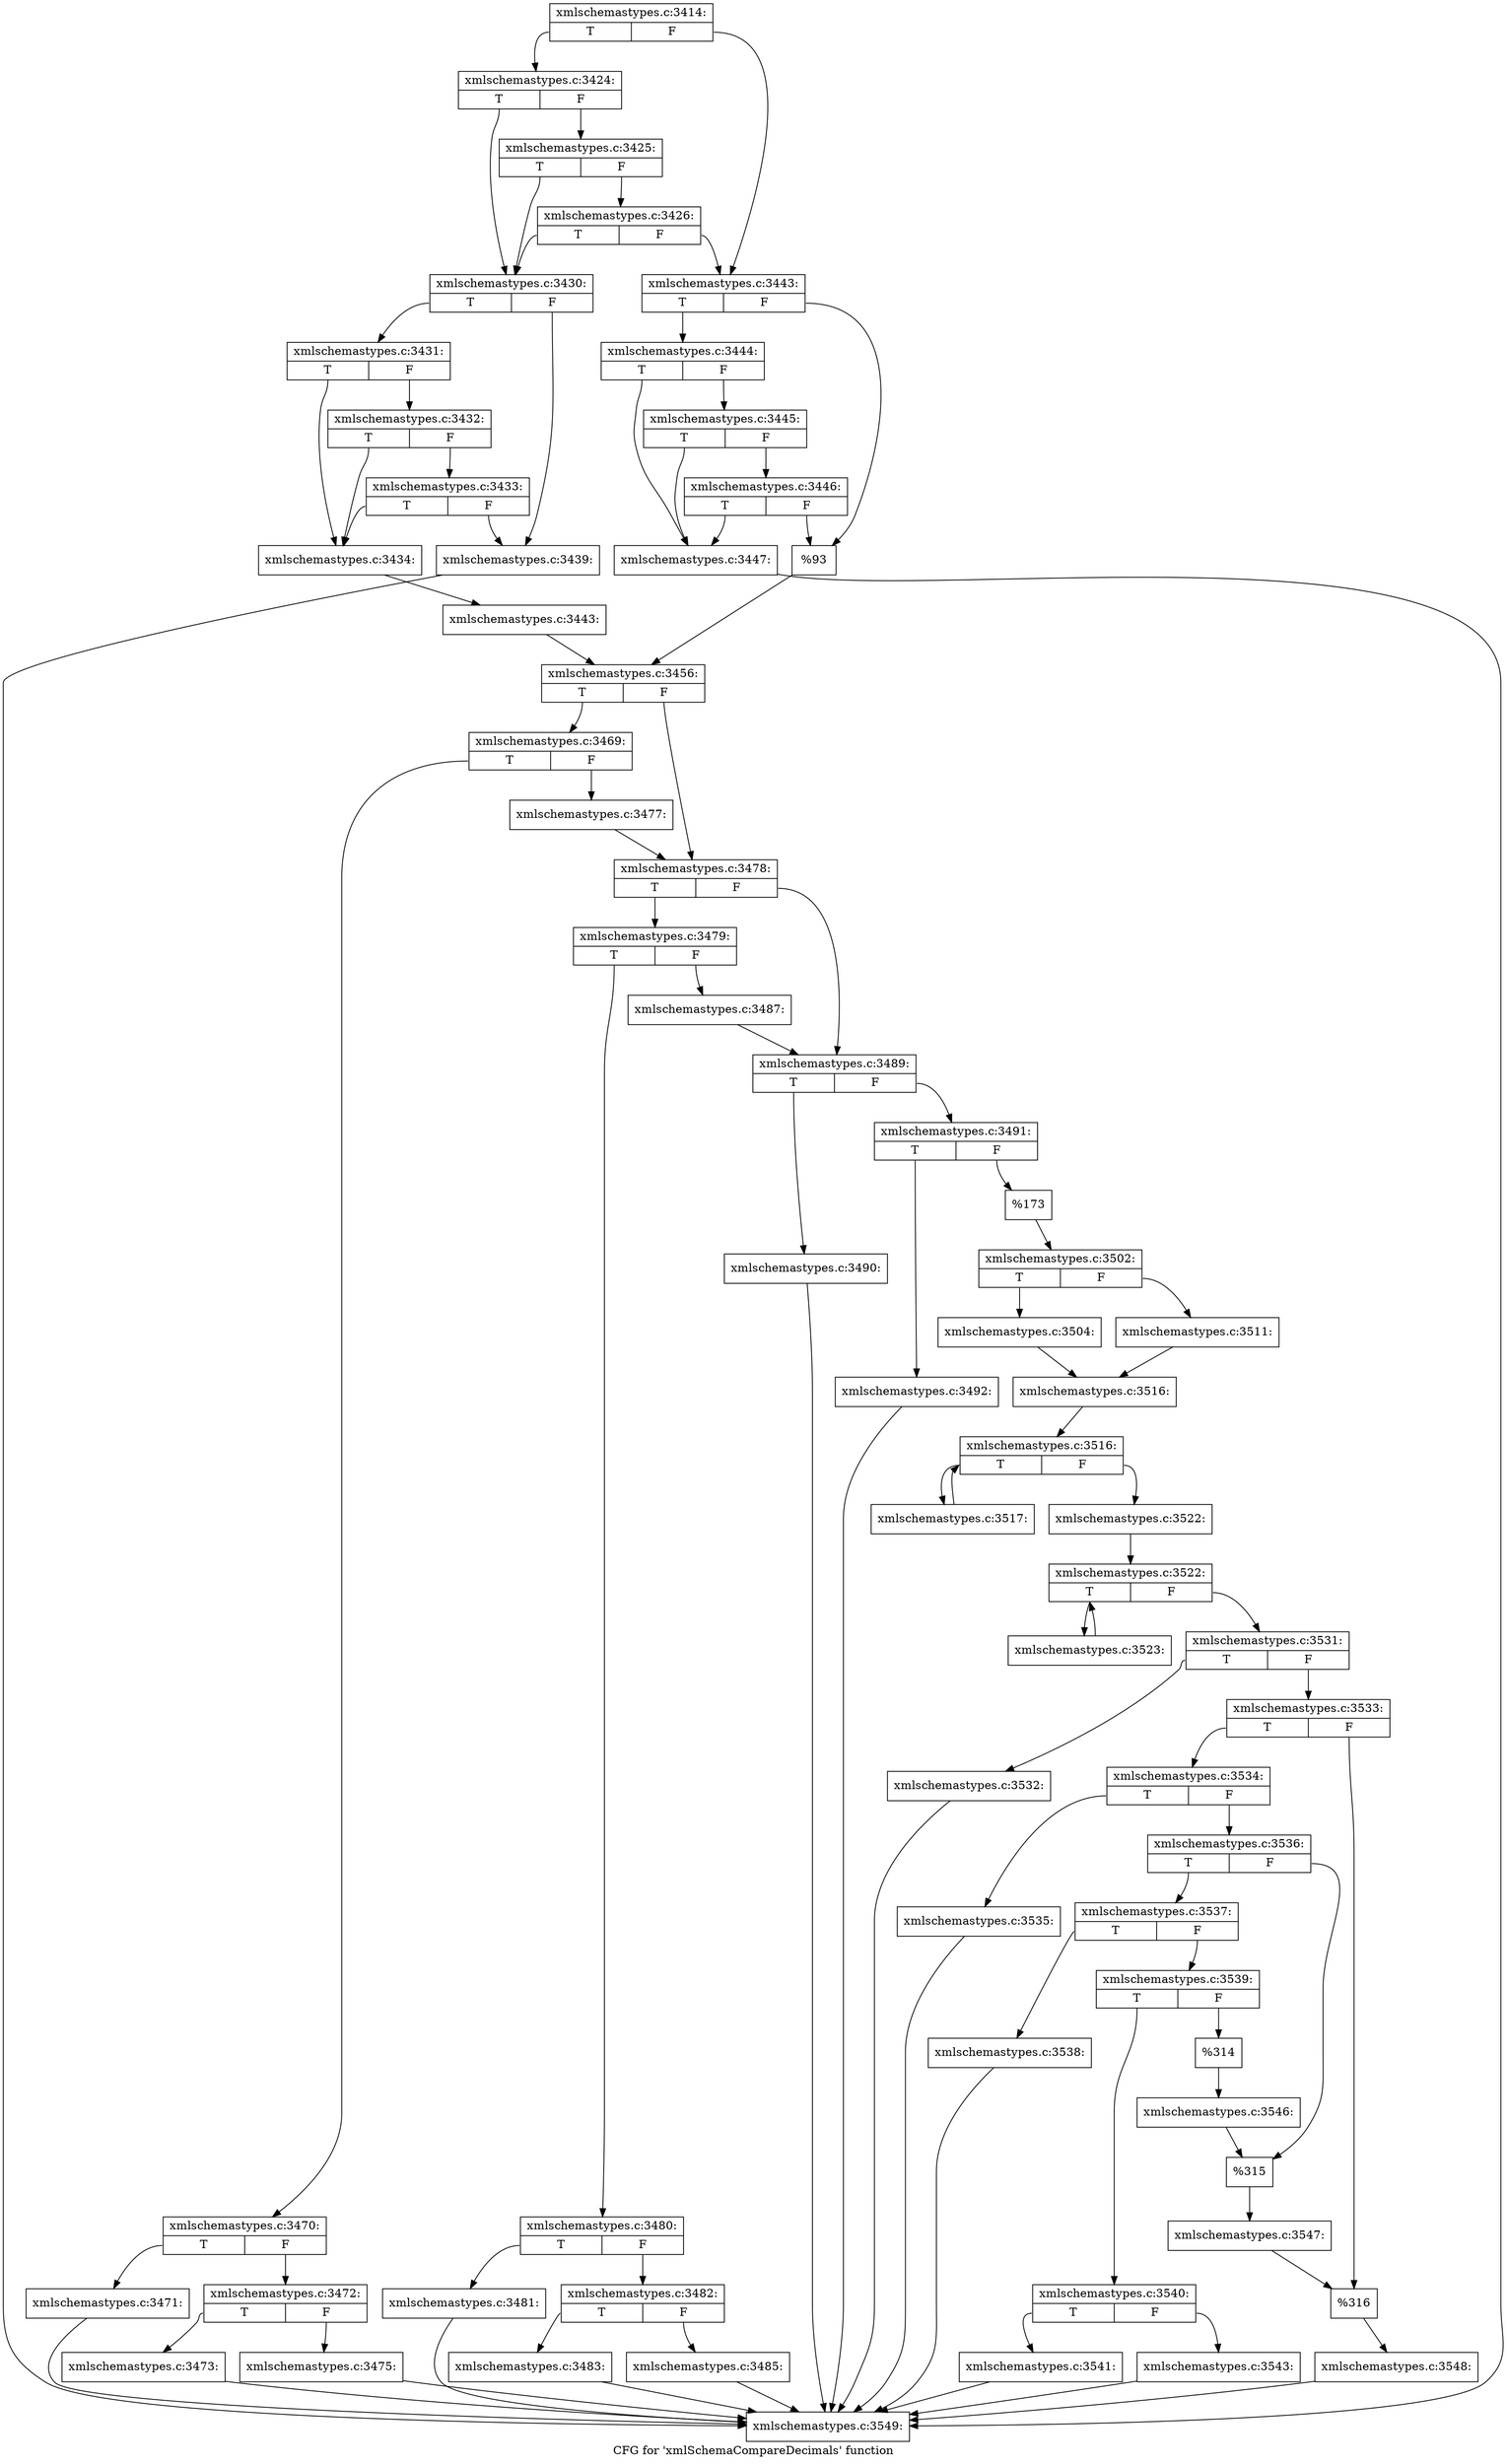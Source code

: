digraph "CFG for 'xmlSchemaCompareDecimals' function" {
	label="CFG for 'xmlSchemaCompareDecimals' function";

	Node0x59355b0 [shape=record,label="{xmlschemastypes.c:3414:|{<s0>T|<s1>F}}"];
	Node0x59355b0:s0 -> Node0x5957090;
	Node0x59355b0:s1 -> Node0x5957040;
	Node0x5957090 [shape=record,label="{xmlschemastypes.c:3424:|{<s0>T|<s1>F}}"];
	Node0x5957090:s0 -> Node0x5956fa0;
	Node0x5957090:s1 -> Node0x59576d0;
	Node0x59576d0 [shape=record,label="{xmlschemastypes.c:3425:|{<s0>T|<s1>F}}"];
	Node0x59576d0:s0 -> Node0x5956fa0;
	Node0x59576d0:s1 -> Node0x5957650;
	Node0x5957650 [shape=record,label="{xmlschemastypes.c:3426:|{<s0>T|<s1>F}}"];
	Node0x5957650:s0 -> Node0x5956fa0;
	Node0x5957650:s1 -> Node0x5957040;
	Node0x5956fa0 [shape=record,label="{xmlschemastypes.c:3430:|{<s0>T|<s1>F}}"];
	Node0x5956fa0:s0 -> Node0x5958760;
	Node0x5956fa0:s1 -> Node0x5958710;
	Node0x5958760 [shape=record,label="{xmlschemastypes.c:3431:|{<s0>T|<s1>F}}"];
	Node0x5958760:s0 -> Node0x5958670;
	Node0x5958760:s1 -> Node0x5958d40;
	Node0x5958d40 [shape=record,label="{xmlschemastypes.c:3432:|{<s0>T|<s1>F}}"];
	Node0x5958d40:s0 -> Node0x5958670;
	Node0x5958d40:s1 -> Node0x5958cc0;
	Node0x5958cc0 [shape=record,label="{xmlschemastypes.c:3433:|{<s0>T|<s1>F}}"];
	Node0x5958cc0:s0 -> Node0x5958670;
	Node0x5958cc0:s1 -> Node0x5958710;
	Node0x5958670 [shape=record,label="{xmlschemastypes.c:3434:}"];
	Node0x5958670 -> Node0x59586c0;
	Node0x5958710 [shape=record,label="{xmlschemastypes.c:3439:}"];
	Node0x5958710 -> Node0x5953890;
	Node0x59586c0 [shape=record,label="{xmlschemastypes.c:3443:}"];
	Node0x59586c0 -> Node0x5956ff0;
	Node0x5957040 [shape=record,label="{xmlschemastypes.c:3443:|{<s0>T|<s1>F}}"];
	Node0x5957040:s0 -> Node0x595a110;
	Node0x5957040:s1 -> Node0x595a0c0;
	Node0x595a110 [shape=record,label="{xmlschemastypes.c:3444:|{<s0>T|<s1>F}}"];
	Node0x595a110:s0 -> Node0x595a070;
	Node0x595a110:s1 -> Node0x595a750;
	Node0x595a750 [shape=record,label="{xmlschemastypes.c:3445:|{<s0>T|<s1>F}}"];
	Node0x595a750:s0 -> Node0x595a070;
	Node0x595a750:s1 -> Node0x595a6d0;
	Node0x595a6d0 [shape=record,label="{xmlschemastypes.c:3446:|{<s0>T|<s1>F}}"];
	Node0x595a6d0:s0 -> Node0x595a070;
	Node0x595a6d0:s1 -> Node0x595a0c0;
	Node0x595a070 [shape=record,label="{xmlschemastypes.c:3447:}"];
	Node0x595a070 -> Node0x5953890;
	Node0x595a0c0 [shape=record,label="{%93}"];
	Node0x595a0c0 -> Node0x5956ff0;
	Node0x5956ff0 [shape=record,label="{xmlschemastypes.c:3456:|{<s0>T|<s1>F}}"];
	Node0x5956ff0:s0 -> Node0x595cda0;
	Node0x5956ff0:s1 -> Node0x595cdf0;
	Node0x595cda0 [shape=record,label="{xmlschemastypes.c:3469:|{<s0>T|<s1>F}}"];
	Node0x595cda0:s0 -> Node0x595d1b0;
	Node0x595cda0:s1 -> Node0x595d200;
	Node0x595d1b0 [shape=record,label="{xmlschemastypes.c:3470:|{<s0>T|<s1>F}}"];
	Node0x595d1b0:s0 -> Node0x595d7f0;
	Node0x595d1b0:s1 -> Node0x595d890;
	Node0x595d7f0 [shape=record,label="{xmlschemastypes.c:3471:}"];
	Node0x595d7f0 -> Node0x5953890;
	Node0x595d890 [shape=record,label="{xmlschemastypes.c:3472:|{<s0>T|<s1>F}}"];
	Node0x595d890:s0 -> Node0x595dd70;
	Node0x595d890:s1 -> Node0x595de10;
	Node0x595dd70 [shape=record,label="{xmlschemastypes.c:3473:}"];
	Node0x595dd70 -> Node0x5953890;
	Node0x595de10 [shape=record,label="{xmlschemastypes.c:3475:}"];
	Node0x595de10 -> Node0x5953890;
	Node0x595d200 [shape=record,label="{xmlschemastypes.c:3477:}"];
	Node0x595d200 -> Node0x595cdf0;
	Node0x595cdf0 [shape=record,label="{xmlschemastypes.c:3478:|{<s0>T|<s1>F}}"];
	Node0x595cdf0:s0 -> Node0x595d840;
	Node0x595cdf0:s1 -> Node0x595ddc0;
	Node0x595d840 [shape=record,label="{xmlschemastypes.c:3479:|{<s0>T|<s1>F}}"];
	Node0x595d840:s0 -> Node0x595eca0;
	Node0x595d840:s1 -> Node0x595ecf0;
	Node0x595eca0 [shape=record,label="{xmlschemastypes.c:3480:|{<s0>T|<s1>F}}"];
	Node0x595eca0:s0 -> Node0x595f2e0;
	Node0x595eca0:s1 -> Node0x595f380;
	Node0x595f2e0 [shape=record,label="{xmlschemastypes.c:3481:}"];
	Node0x595f2e0 -> Node0x5953890;
	Node0x595f380 [shape=record,label="{xmlschemastypes.c:3482:|{<s0>T|<s1>F}}"];
	Node0x595f380:s0 -> Node0x595f7b0;
	Node0x595f380:s1 -> Node0x595f850;
	Node0x595f7b0 [shape=record,label="{xmlschemastypes.c:3483:}"];
	Node0x595f7b0 -> Node0x5953890;
	Node0x595f850 [shape=record,label="{xmlschemastypes.c:3485:}"];
	Node0x595f850 -> Node0x5953890;
	Node0x595ecf0 [shape=record,label="{xmlschemastypes.c:3487:}"];
	Node0x595ecf0 -> Node0x595ddc0;
	Node0x595ddc0 [shape=record,label="{xmlschemastypes.c:3489:|{<s0>T|<s1>F}}"];
	Node0x595ddc0:s0 -> Node0x595f330;
	Node0x595ddc0:s1 -> Node0x59602c0;
	Node0x595f330 [shape=record,label="{xmlschemastypes.c:3490:}"];
	Node0x595f330 -> Node0x5953890;
	Node0x59602c0 [shape=record,label="{xmlschemastypes.c:3491:|{<s0>T|<s1>F}}"];
	Node0x59602c0:s0 -> Node0x59607b0;
	Node0x59602c0:s1 -> Node0x5960800;
	Node0x59607b0 [shape=record,label="{xmlschemastypes.c:3492:}"];
	Node0x59607b0 -> Node0x5953890;
	Node0x5960800 [shape=record,label="{%173}"];
	Node0x5960800 -> Node0x595f800;
	Node0x595f800 [shape=record,label="{xmlschemastypes.c:3502:|{<s0>T|<s1>F}}"];
	Node0x595f800:s0 -> Node0x59617f0;
	Node0x595f800:s1 -> Node0x5961890;
	Node0x59617f0 [shape=record,label="{xmlschemastypes.c:3504:}"];
	Node0x59617f0 -> Node0x5961840;
	Node0x5961890 [shape=record,label="{xmlschemastypes.c:3511:}"];
	Node0x5961890 -> Node0x5961840;
	Node0x5961840 [shape=record,label="{xmlschemastypes.c:3516:}"];
	Node0x5961840 -> Node0x5963cc0;
	Node0x5963cc0 [shape=record,label="{xmlschemastypes.c:3516:|{<s0>T|<s1>F}}"];
	Node0x5963cc0:s0 -> Node0x5964080;
	Node0x5963cc0:s1 -> Node0x5963ee0;
	Node0x5964080 [shape=record,label="{xmlschemastypes.c:3517:}"];
	Node0x5964080 -> Node0x5963cc0;
	Node0x5963ee0 [shape=record,label="{xmlschemastypes.c:3522:}"];
	Node0x5963ee0 -> Node0x5964790;
	Node0x5964790 [shape=record,label="{xmlschemastypes.c:3522:|{<s0>T|<s1>F}}"];
	Node0x5964790:s0 -> Node0x5964b50;
	Node0x5964790:s1 -> Node0x59649b0;
	Node0x5964b50 [shape=record,label="{xmlschemastypes.c:3523:}"];
	Node0x5964b50 -> Node0x5964790;
	Node0x59649b0 [shape=record,label="{xmlschemastypes.c:3531:|{<s0>T|<s1>F}}"];
	Node0x59649b0:s0 -> Node0x59664f0;
	Node0x59649b0:s1 -> Node0x5966590;
	Node0x59664f0 [shape=record,label="{xmlschemastypes.c:3532:}"];
	Node0x59664f0 -> Node0x5953890;
	Node0x5966590 [shape=record,label="{xmlschemastypes.c:3533:|{<s0>T|<s1>F}}"];
	Node0x5966590:s0 -> Node0x5966de0;
	Node0x5966590:s1 -> Node0x5966e30;
	Node0x5966de0 [shape=record,label="{xmlschemastypes.c:3534:|{<s0>T|<s1>F}}"];
	Node0x5966de0:s0 -> Node0x59674e0;
	Node0x5966de0:s1 -> Node0x5967580;
	Node0x59674e0 [shape=record,label="{xmlschemastypes.c:3535:}"];
	Node0x59674e0 -> Node0x5953890;
	Node0x5967580 [shape=record,label="{xmlschemastypes.c:3536:|{<s0>T|<s1>F}}"];
	Node0x5967580:s0 -> Node0x5967d70;
	Node0x5967580:s1 -> Node0x5967dc0;
	Node0x5967d70 [shape=record,label="{xmlschemastypes.c:3537:|{<s0>T|<s1>F}}"];
	Node0x5967d70:s0 -> Node0x5968470;
	Node0x5967d70:s1 -> Node0x5968510;
	Node0x5968470 [shape=record,label="{xmlschemastypes.c:3538:}"];
	Node0x5968470 -> Node0x5953890;
	Node0x5968510 [shape=record,label="{xmlschemastypes.c:3539:|{<s0>T|<s1>F}}"];
	Node0x5968510:s0 -> Node0x5968d00;
	Node0x5968510:s1 -> Node0x5968d50;
	Node0x5968d00 [shape=record,label="{xmlschemastypes.c:3540:|{<s0>T|<s1>F}}"];
	Node0x5968d00:s0 -> Node0x5969400;
	Node0x5968d00:s1 -> Node0x59694a0;
	Node0x5969400 [shape=record,label="{xmlschemastypes.c:3541:}"];
	Node0x5969400 -> Node0x5953890;
	Node0x59694a0 [shape=record,label="{xmlschemastypes.c:3543:}"];
	Node0x59694a0 -> Node0x5953890;
	Node0x5968d50 [shape=record,label="{%314}"];
	Node0x5968d50 -> Node0x59684c0;
	Node0x59684c0 [shape=record,label="{xmlschemastypes.c:3546:}"];
	Node0x59684c0 -> Node0x5967dc0;
	Node0x5967dc0 [shape=record,label="{%315}"];
	Node0x5967dc0 -> Node0x5967530;
	Node0x5967530 [shape=record,label="{xmlschemastypes.c:3547:}"];
	Node0x5967530 -> Node0x5966e30;
	Node0x5966e30 [shape=record,label="{%316}"];
	Node0x5966e30 -> Node0x5966540;
	Node0x5966540 [shape=record,label="{xmlschemastypes.c:3548:}"];
	Node0x5966540 -> Node0x5953890;
	Node0x5953890 [shape=record,label="{xmlschemastypes.c:3549:}"];
}

